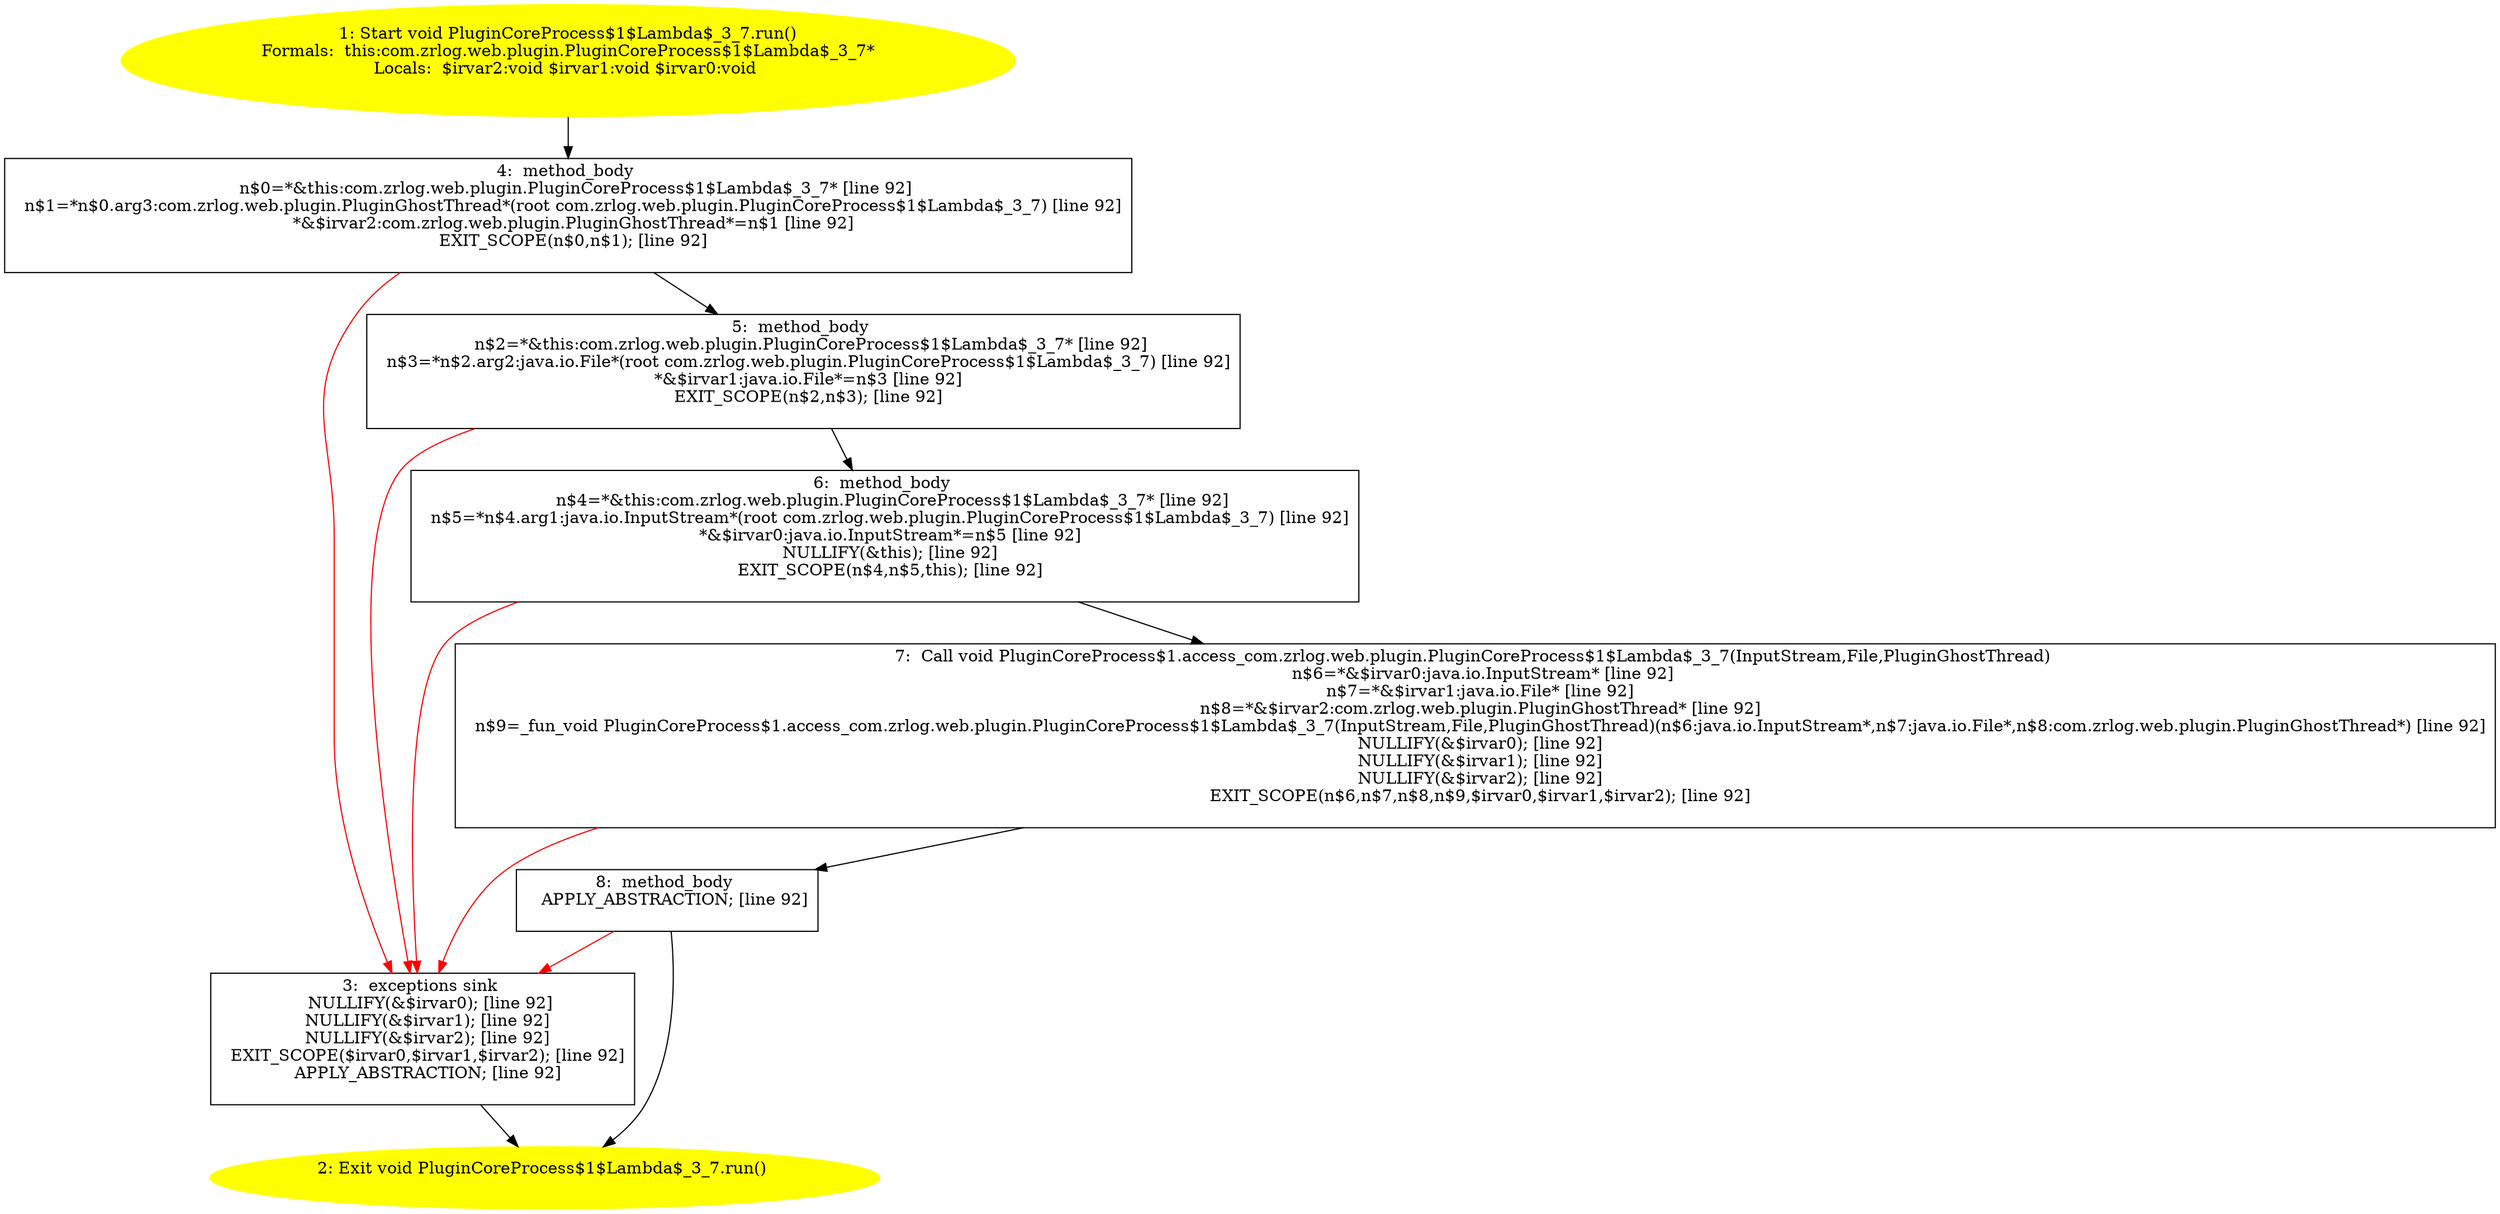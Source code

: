 /* @generated */
digraph cfg {
"com.zrlog.web.plugin.PluginCoreProcess$1$Lambda$_3_7.run():void.878864ddfb9abd0c7a44ab967e0f39ab_1" [label="1: Start void PluginCoreProcess$1$Lambda$_3_7.run()\nFormals:  this:com.zrlog.web.plugin.PluginCoreProcess$1$Lambda$_3_7*\nLocals:  $irvar2:void $irvar1:void $irvar0:void \n  " color=yellow style=filled]
	

	 "com.zrlog.web.plugin.PluginCoreProcess$1$Lambda$_3_7.run():void.878864ddfb9abd0c7a44ab967e0f39ab_1" -> "com.zrlog.web.plugin.PluginCoreProcess$1$Lambda$_3_7.run():void.878864ddfb9abd0c7a44ab967e0f39ab_4" ;
"com.zrlog.web.plugin.PluginCoreProcess$1$Lambda$_3_7.run():void.878864ddfb9abd0c7a44ab967e0f39ab_2" [label="2: Exit void PluginCoreProcess$1$Lambda$_3_7.run() \n  " color=yellow style=filled]
	

"com.zrlog.web.plugin.PluginCoreProcess$1$Lambda$_3_7.run():void.878864ddfb9abd0c7a44ab967e0f39ab_3" [label="3:  exceptions sink \n   NULLIFY(&$irvar0); [line 92]\n  NULLIFY(&$irvar1); [line 92]\n  NULLIFY(&$irvar2); [line 92]\n  EXIT_SCOPE($irvar0,$irvar1,$irvar2); [line 92]\n  APPLY_ABSTRACTION; [line 92]\n " shape="box"]
	

	 "com.zrlog.web.plugin.PluginCoreProcess$1$Lambda$_3_7.run():void.878864ddfb9abd0c7a44ab967e0f39ab_3" -> "com.zrlog.web.plugin.PluginCoreProcess$1$Lambda$_3_7.run():void.878864ddfb9abd0c7a44ab967e0f39ab_2" ;
"com.zrlog.web.plugin.PluginCoreProcess$1$Lambda$_3_7.run():void.878864ddfb9abd0c7a44ab967e0f39ab_4" [label="4:  method_body \n   n$0=*&this:com.zrlog.web.plugin.PluginCoreProcess$1$Lambda$_3_7* [line 92]\n  n$1=*n$0.arg3:com.zrlog.web.plugin.PluginGhostThread*(root com.zrlog.web.plugin.PluginCoreProcess$1$Lambda$_3_7) [line 92]\n  *&$irvar2:com.zrlog.web.plugin.PluginGhostThread*=n$1 [line 92]\n  EXIT_SCOPE(n$0,n$1); [line 92]\n " shape="box"]
	

	 "com.zrlog.web.plugin.PluginCoreProcess$1$Lambda$_3_7.run():void.878864ddfb9abd0c7a44ab967e0f39ab_4" -> "com.zrlog.web.plugin.PluginCoreProcess$1$Lambda$_3_7.run():void.878864ddfb9abd0c7a44ab967e0f39ab_5" ;
	 "com.zrlog.web.plugin.PluginCoreProcess$1$Lambda$_3_7.run():void.878864ddfb9abd0c7a44ab967e0f39ab_4" -> "com.zrlog.web.plugin.PluginCoreProcess$1$Lambda$_3_7.run():void.878864ddfb9abd0c7a44ab967e0f39ab_3" [color="red" ];
"com.zrlog.web.plugin.PluginCoreProcess$1$Lambda$_3_7.run():void.878864ddfb9abd0c7a44ab967e0f39ab_5" [label="5:  method_body \n   n$2=*&this:com.zrlog.web.plugin.PluginCoreProcess$1$Lambda$_3_7* [line 92]\n  n$3=*n$2.arg2:java.io.File*(root com.zrlog.web.plugin.PluginCoreProcess$1$Lambda$_3_7) [line 92]\n  *&$irvar1:java.io.File*=n$3 [line 92]\n  EXIT_SCOPE(n$2,n$3); [line 92]\n " shape="box"]
	

	 "com.zrlog.web.plugin.PluginCoreProcess$1$Lambda$_3_7.run():void.878864ddfb9abd0c7a44ab967e0f39ab_5" -> "com.zrlog.web.plugin.PluginCoreProcess$1$Lambda$_3_7.run():void.878864ddfb9abd0c7a44ab967e0f39ab_6" ;
	 "com.zrlog.web.plugin.PluginCoreProcess$1$Lambda$_3_7.run():void.878864ddfb9abd0c7a44ab967e0f39ab_5" -> "com.zrlog.web.plugin.PluginCoreProcess$1$Lambda$_3_7.run():void.878864ddfb9abd0c7a44ab967e0f39ab_3" [color="red" ];
"com.zrlog.web.plugin.PluginCoreProcess$1$Lambda$_3_7.run():void.878864ddfb9abd0c7a44ab967e0f39ab_6" [label="6:  method_body \n   n$4=*&this:com.zrlog.web.plugin.PluginCoreProcess$1$Lambda$_3_7* [line 92]\n  n$5=*n$4.arg1:java.io.InputStream*(root com.zrlog.web.plugin.PluginCoreProcess$1$Lambda$_3_7) [line 92]\n  *&$irvar0:java.io.InputStream*=n$5 [line 92]\n  NULLIFY(&this); [line 92]\n  EXIT_SCOPE(n$4,n$5,this); [line 92]\n " shape="box"]
	

	 "com.zrlog.web.plugin.PluginCoreProcess$1$Lambda$_3_7.run():void.878864ddfb9abd0c7a44ab967e0f39ab_6" -> "com.zrlog.web.plugin.PluginCoreProcess$1$Lambda$_3_7.run():void.878864ddfb9abd0c7a44ab967e0f39ab_7" ;
	 "com.zrlog.web.plugin.PluginCoreProcess$1$Lambda$_3_7.run():void.878864ddfb9abd0c7a44ab967e0f39ab_6" -> "com.zrlog.web.plugin.PluginCoreProcess$1$Lambda$_3_7.run():void.878864ddfb9abd0c7a44ab967e0f39ab_3" [color="red" ];
"com.zrlog.web.plugin.PluginCoreProcess$1$Lambda$_3_7.run():void.878864ddfb9abd0c7a44ab967e0f39ab_7" [label="7:  Call void PluginCoreProcess$1.access_com.zrlog.web.plugin.PluginCoreProcess$1$Lambda$_3_7(InputStream,File,PluginGhostThread) \n   n$6=*&$irvar0:java.io.InputStream* [line 92]\n  n$7=*&$irvar1:java.io.File* [line 92]\n  n$8=*&$irvar2:com.zrlog.web.plugin.PluginGhostThread* [line 92]\n  n$9=_fun_void PluginCoreProcess$1.access_com.zrlog.web.plugin.PluginCoreProcess$1$Lambda$_3_7(InputStream,File,PluginGhostThread)(n$6:java.io.InputStream*,n$7:java.io.File*,n$8:com.zrlog.web.plugin.PluginGhostThread*) [line 92]\n  NULLIFY(&$irvar0); [line 92]\n  NULLIFY(&$irvar1); [line 92]\n  NULLIFY(&$irvar2); [line 92]\n  EXIT_SCOPE(n$6,n$7,n$8,n$9,$irvar0,$irvar1,$irvar2); [line 92]\n " shape="box"]
	

	 "com.zrlog.web.plugin.PluginCoreProcess$1$Lambda$_3_7.run():void.878864ddfb9abd0c7a44ab967e0f39ab_7" -> "com.zrlog.web.plugin.PluginCoreProcess$1$Lambda$_3_7.run():void.878864ddfb9abd0c7a44ab967e0f39ab_8" ;
	 "com.zrlog.web.plugin.PluginCoreProcess$1$Lambda$_3_7.run():void.878864ddfb9abd0c7a44ab967e0f39ab_7" -> "com.zrlog.web.plugin.PluginCoreProcess$1$Lambda$_3_7.run():void.878864ddfb9abd0c7a44ab967e0f39ab_3" [color="red" ];
"com.zrlog.web.plugin.PluginCoreProcess$1$Lambda$_3_7.run():void.878864ddfb9abd0c7a44ab967e0f39ab_8" [label="8:  method_body \n   APPLY_ABSTRACTION; [line 92]\n " shape="box"]
	

	 "com.zrlog.web.plugin.PluginCoreProcess$1$Lambda$_3_7.run():void.878864ddfb9abd0c7a44ab967e0f39ab_8" -> "com.zrlog.web.plugin.PluginCoreProcess$1$Lambda$_3_7.run():void.878864ddfb9abd0c7a44ab967e0f39ab_2" ;
	 "com.zrlog.web.plugin.PluginCoreProcess$1$Lambda$_3_7.run():void.878864ddfb9abd0c7a44ab967e0f39ab_8" -> "com.zrlog.web.plugin.PluginCoreProcess$1$Lambda$_3_7.run():void.878864ddfb9abd0c7a44ab967e0f39ab_3" [color="red" ];
}
